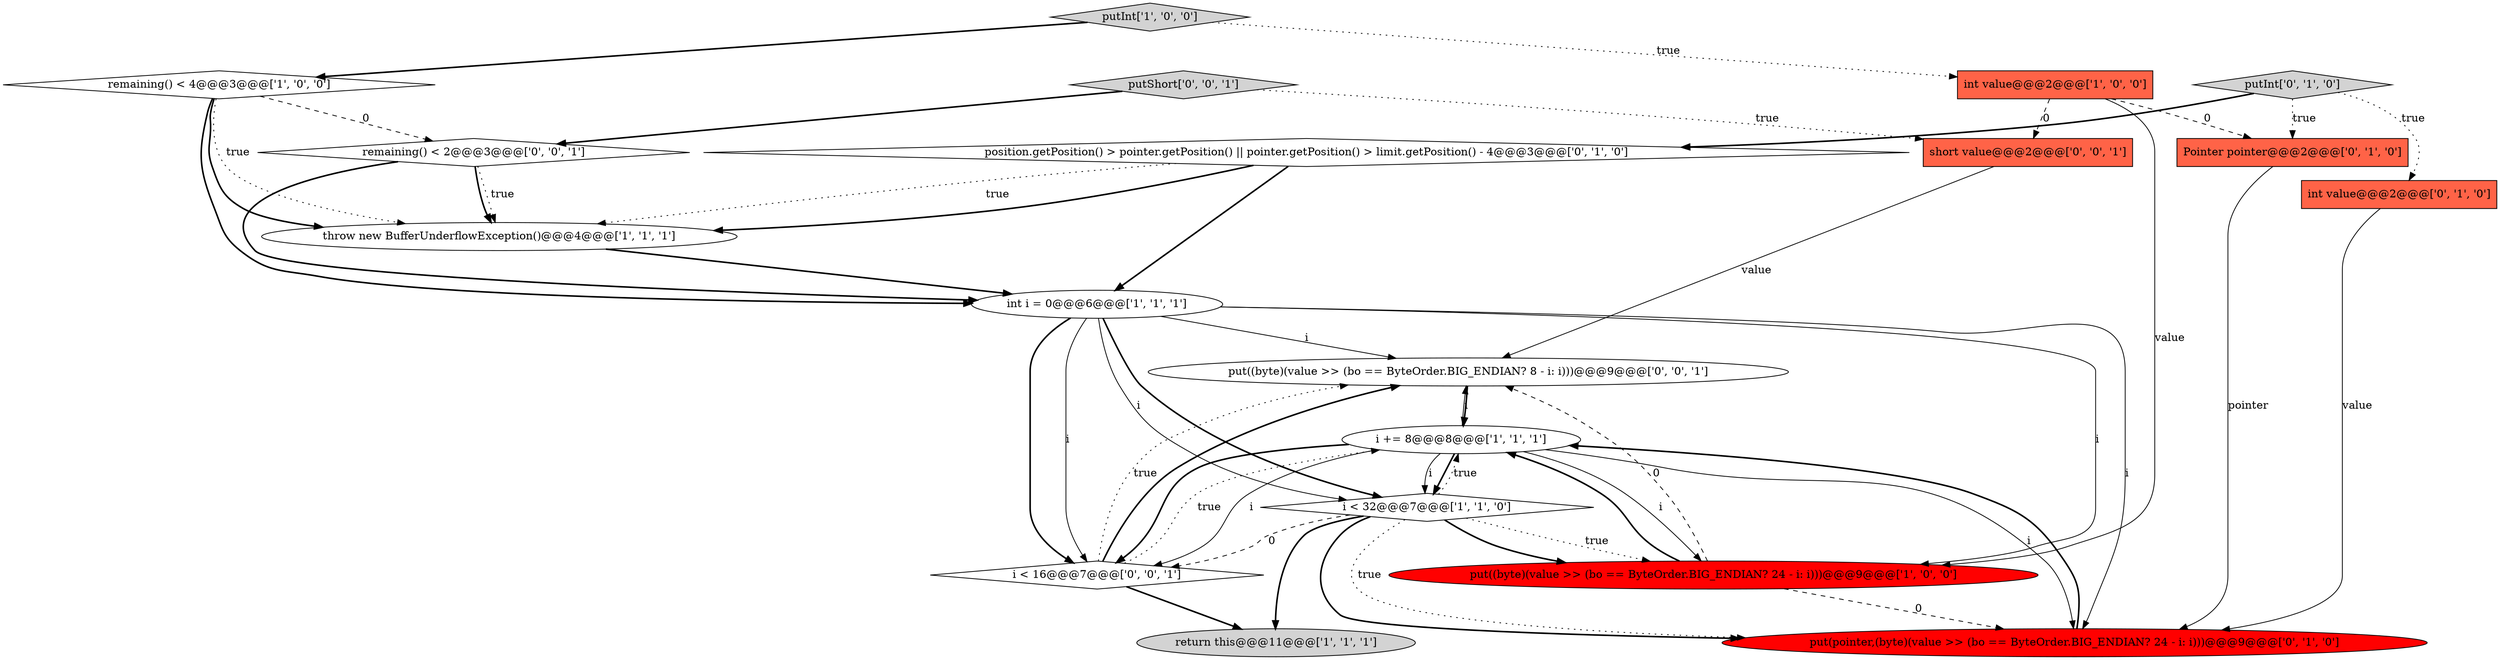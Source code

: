 digraph {
15 [style = filled, label = "short value@@@2@@@['0', '0', '1']", fillcolor = tomato, shape = box image = "AAA0AAABBB3BBB"];
3 [style = filled, label = "i < 32@@@7@@@['1', '1', '0']", fillcolor = white, shape = diamond image = "AAA0AAABBB1BBB"];
6 [style = filled, label = "return this@@@11@@@['1', '1', '1']", fillcolor = lightgray, shape = ellipse image = "AAA0AAABBB1BBB"];
14 [style = filled, label = "i < 16@@@7@@@['0', '0', '1']", fillcolor = white, shape = diamond image = "AAA0AAABBB3BBB"];
0 [style = filled, label = "putInt['1', '0', '0']", fillcolor = lightgray, shape = diamond image = "AAA0AAABBB1BBB"];
8 [style = filled, label = "i += 8@@@8@@@['1', '1', '1']", fillcolor = white, shape = ellipse image = "AAA0AAABBB1BBB"];
11 [style = filled, label = "position.getPosition() > pointer.getPosition() || pointer.getPosition() > limit.getPosition() - 4@@@3@@@['0', '1', '0']", fillcolor = white, shape = diamond image = "AAA0AAABBB2BBB"];
4 [style = filled, label = "int i = 0@@@6@@@['1', '1', '1']", fillcolor = white, shape = ellipse image = "AAA0AAABBB1BBB"];
1 [style = filled, label = "int value@@@2@@@['1', '0', '0']", fillcolor = tomato, shape = box image = "AAA1AAABBB1BBB"];
2 [style = filled, label = "put((byte)(value >> (bo == ByteOrder.BIG_ENDIAN? 24 - i: i)))@@@9@@@['1', '0', '0']", fillcolor = red, shape = ellipse image = "AAA1AAABBB1BBB"];
9 [style = filled, label = "int value@@@2@@@['0', '1', '0']", fillcolor = tomato, shape = box image = "AAA0AAABBB2BBB"];
12 [style = filled, label = "Pointer pointer@@@2@@@['0', '1', '0']", fillcolor = tomato, shape = box image = "AAA1AAABBB2BBB"];
17 [style = filled, label = "put((byte)(value >> (bo == ByteOrder.BIG_ENDIAN? 8 - i: i)))@@@9@@@['0', '0', '1']", fillcolor = white, shape = ellipse image = "AAA0AAABBB3BBB"];
18 [style = filled, label = "remaining() < 2@@@3@@@['0', '0', '1']", fillcolor = white, shape = diamond image = "AAA0AAABBB3BBB"];
16 [style = filled, label = "putShort['0', '0', '1']", fillcolor = lightgray, shape = diamond image = "AAA0AAABBB3BBB"];
7 [style = filled, label = "remaining() < 4@@@3@@@['1', '0', '0']", fillcolor = white, shape = diamond image = "AAA0AAABBB1BBB"];
5 [style = filled, label = "throw new BufferUnderflowException()@@@4@@@['1', '1', '1']", fillcolor = white, shape = ellipse image = "AAA0AAABBB1BBB"];
13 [style = filled, label = "put(pointer,(byte)(value >> (bo == ByteOrder.BIG_ENDIAN? 24 - i: i)))@@@9@@@['0', '1', '0']", fillcolor = red, shape = ellipse image = "AAA1AAABBB2BBB"];
10 [style = filled, label = "putInt['0', '1', '0']", fillcolor = lightgray, shape = diamond image = "AAA0AAABBB2BBB"];
17->8 [style = bold, label=""];
4->3 [style = bold, label=""];
4->14 [style = bold, label=""];
10->12 [style = dotted, label="true"];
16->18 [style = bold, label=""];
8->3 [style = solid, label="i"];
7->18 [style = dashed, label="0"];
4->14 [style = solid, label="i"];
1->15 [style = dashed, label="0"];
11->4 [style = bold, label=""];
8->3 [style = bold, label=""];
8->14 [style = bold, label=""];
3->6 [style = bold, label=""];
14->17 [style = bold, label=""];
11->5 [style = dotted, label="true"];
4->3 [style = solid, label="i"];
7->4 [style = bold, label=""];
10->9 [style = dotted, label="true"];
2->17 [style = dashed, label="0"];
4->17 [style = solid, label="i"];
4->13 [style = solid, label="i"];
8->13 [style = solid, label="i"];
7->5 [style = dotted, label="true"];
4->2 [style = solid, label="i"];
0->7 [style = bold, label=""];
14->17 [style = dotted, label="true"];
1->12 [style = dashed, label="0"];
15->17 [style = solid, label="value"];
11->5 [style = bold, label=""];
7->5 [style = bold, label=""];
18->4 [style = bold, label=""];
12->13 [style = solid, label="pointer"];
3->2 [style = bold, label=""];
8->14 [style = solid, label="i"];
1->2 [style = solid, label="value"];
2->13 [style = dashed, label="0"];
18->5 [style = bold, label=""];
5->4 [style = bold, label=""];
14->8 [style = dotted, label="true"];
3->13 [style = bold, label=""];
18->5 [style = dotted, label="true"];
9->13 [style = solid, label="value"];
13->8 [style = bold, label=""];
3->14 [style = dashed, label="0"];
3->8 [style = dotted, label="true"];
14->6 [style = bold, label=""];
2->8 [style = bold, label=""];
8->17 [style = solid, label="i"];
8->2 [style = solid, label="i"];
3->13 [style = dotted, label="true"];
3->2 [style = dotted, label="true"];
0->1 [style = dotted, label="true"];
16->15 [style = dotted, label="true"];
10->11 [style = bold, label=""];
}
